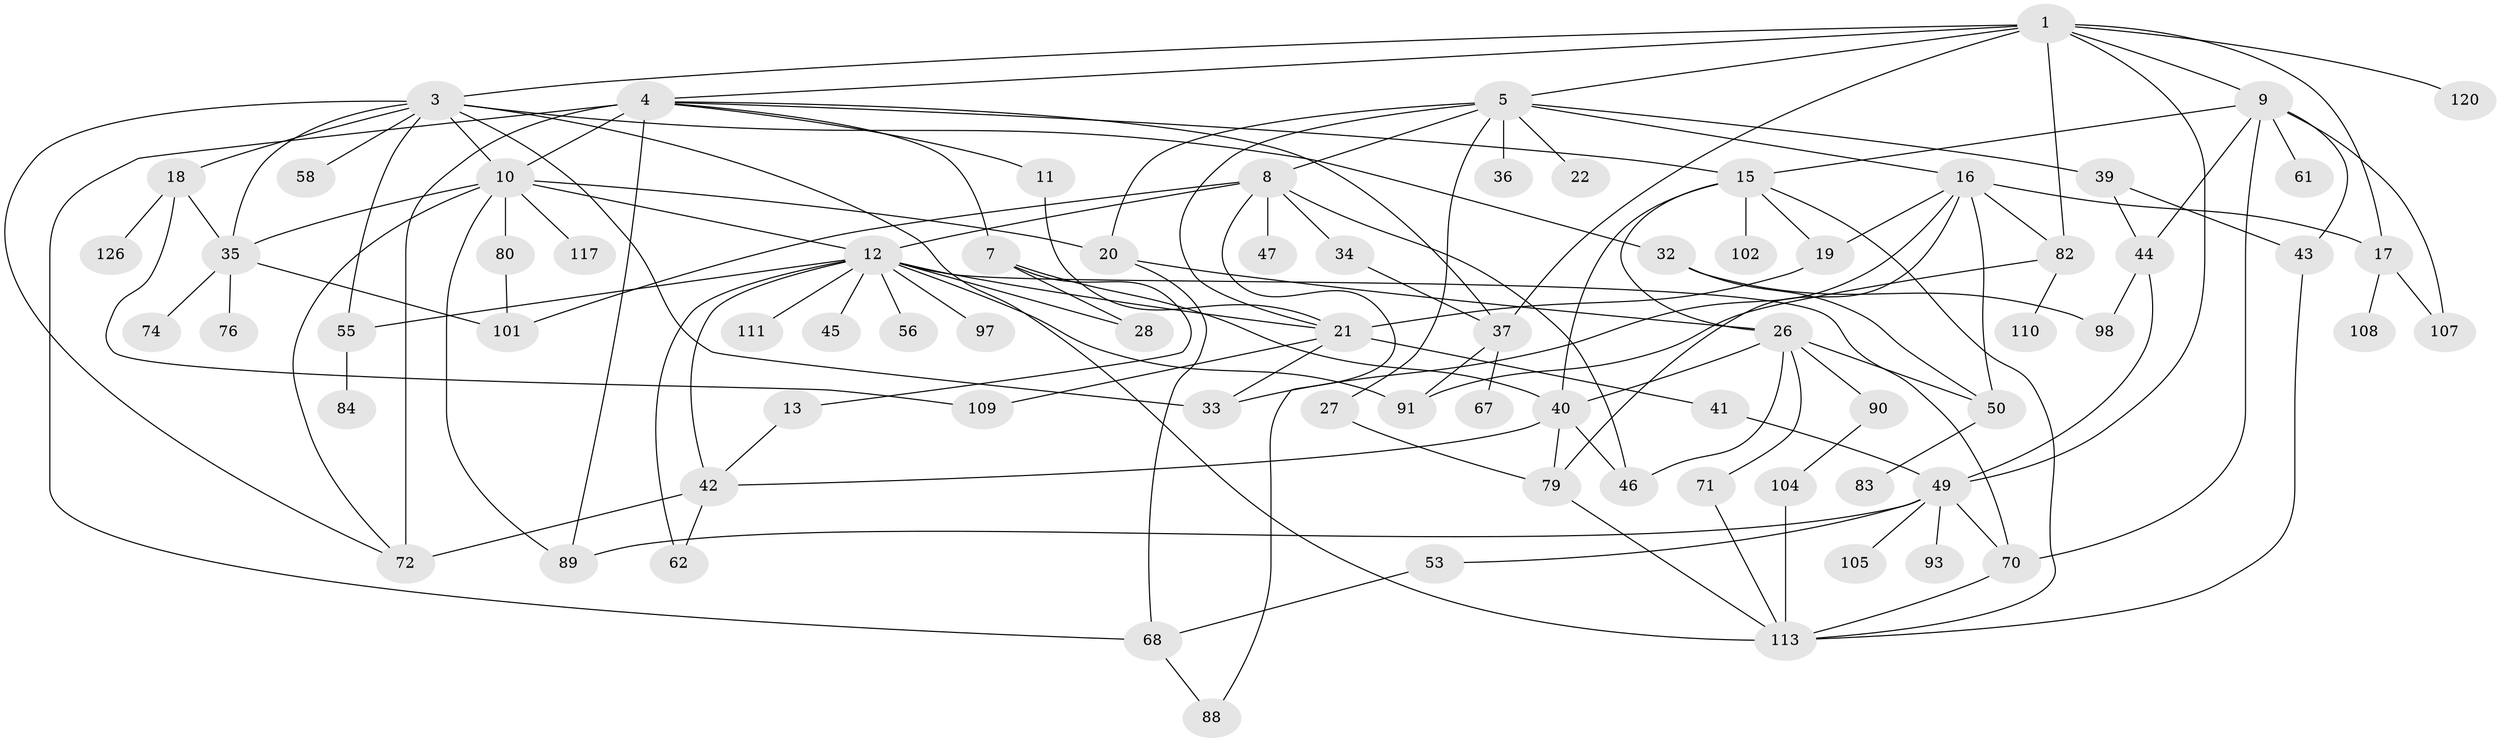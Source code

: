 // original degree distribution, {5: 0.07751937984496124, 6: 0.046511627906976744, 7: 0.031007751937984496, 4: 0.12403100775193798, 8: 0.015503875968992248, 2: 0.24031007751937986, 3: 0.24031007751937986, 1: 0.2248062015503876}
// Generated by graph-tools (version 1.1) at 2025/16/03/04/25 18:16:48]
// undirected, 77 vertices, 133 edges
graph export_dot {
graph [start="1"]
  node [color=gray90,style=filled];
  1 [super="+59+2"];
  3 [super="+29+69"];
  4 [super="+52+6+96"];
  5 [super="+14"];
  7;
  8;
  9 [super="+123+119+118+31"];
  10 [super="+23+51"];
  11;
  12 [super="+85+25"];
  13;
  15 [super="+63"];
  16 [super="+24"];
  17 [super="+86"];
  18;
  19;
  20 [super="+106"];
  21 [super="+112"];
  22;
  26 [super="+30"];
  27;
  28;
  32 [super="+99"];
  33;
  34;
  35 [super="+66+38"];
  36;
  37 [super="+54"];
  39;
  40 [super="+65"];
  41;
  42 [super="+75"];
  43;
  44 [super="+48+60"];
  45;
  46;
  47;
  49 [super="+94+78"];
  50;
  53 [super="+124"];
  55;
  56 [super="+57"];
  58;
  61 [super="+73"];
  62;
  67;
  68 [super="+122+77"];
  70;
  71;
  72 [super="+81"];
  74;
  76 [super="+129"];
  79;
  80;
  82;
  83;
  84;
  88 [super="+121"];
  89 [super="+100+92"];
  90;
  91 [super="+114"];
  93;
  97;
  98;
  101;
  102;
  104;
  105;
  107;
  108;
  109;
  110;
  111;
  113 [super="+115"];
  117;
  120;
  126;
  1 -- 5;
  1 -- 17;
  1 -- 49;
  1 -- 82;
  1 -- 3;
  1 -- 4;
  1 -- 120;
  1 -- 9;
  1 -- 37;
  3 -- 10;
  3 -- 18;
  3 -- 32;
  3 -- 113;
  3 -- 33;
  3 -- 35;
  3 -- 55;
  3 -- 58;
  3 -- 72;
  4 -- 7;
  4 -- 10;
  4 -- 68 [weight=2];
  4 -- 37;
  4 -- 72 [weight=2];
  4 -- 89;
  4 -- 11;
  4 -- 15;
  5 -- 8;
  5 -- 36;
  5 -- 39;
  5 -- 16;
  5 -- 21;
  5 -- 22;
  5 -- 27;
  5 -- 20;
  7 -- 13;
  7 -- 28;
  7 -- 40;
  8 -- 12;
  8 -- 34;
  8 -- 46;
  8 -- 47;
  8 -- 88;
  8 -- 101;
  9 -- 15;
  9 -- 70;
  9 -- 43;
  9 -- 107;
  9 -- 44;
  9 -- 61;
  10 -- 20;
  10 -- 80;
  10 -- 35;
  10 -- 117;
  10 -- 72;
  10 -- 89;
  10 -- 12;
  11 -- 21;
  12 -- 45;
  12 -- 56;
  12 -- 62;
  12 -- 97;
  12 -- 70;
  12 -- 42;
  12 -- 111;
  12 -- 55;
  12 -- 21;
  12 -- 91;
  12 -- 28;
  13 -- 42;
  15 -- 26;
  15 -- 40;
  15 -- 102;
  15 -- 113;
  15 -- 19;
  16 -- 19;
  16 -- 79;
  16 -- 17;
  16 -- 33;
  16 -- 82;
  16 -- 50;
  17 -- 108;
  17 -- 107;
  18 -- 109;
  18 -- 126;
  18 -- 35;
  19 -- 21;
  20 -- 68;
  20 -- 26;
  21 -- 41;
  21 -- 109;
  21 -- 33;
  26 -- 50;
  26 -- 90;
  26 -- 71;
  26 -- 46;
  26 -- 40;
  27 -- 79;
  32 -- 50;
  32 -- 98;
  34 -- 37;
  35 -- 101;
  35 -- 74;
  35 -- 76 [weight=2];
  37 -- 67;
  37 -- 91;
  39 -- 43;
  39 -- 44;
  40 -- 42;
  40 -- 46;
  40 -- 79;
  41 -- 49;
  42 -- 62;
  42 -- 72 [weight=2];
  43 -- 113;
  44 -- 49;
  44 -- 98;
  49 -- 53;
  49 -- 93;
  49 -- 89;
  49 -- 70;
  49 -- 105;
  50 -- 83;
  53 -- 68;
  55 -- 84;
  68 -- 88;
  70 -- 113;
  71 -- 113;
  79 -- 113;
  80 -- 101;
  82 -- 110;
  82 -- 91;
  90 -- 104;
  104 -- 113;
}
